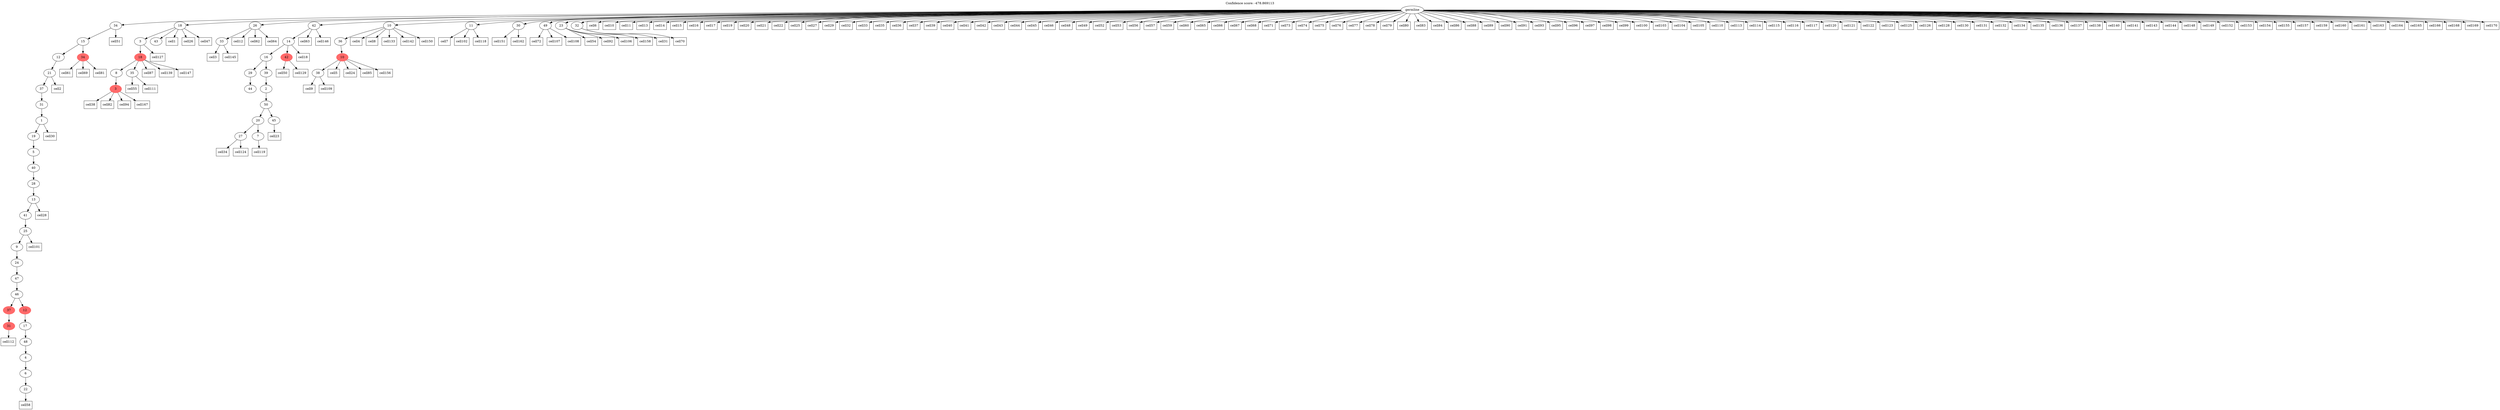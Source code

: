 digraph g {
	"53" -> "54";
	"54" [color=indianred1, style=filled, label="31"];
	"51" -> "52";
	"52" [label="22"];
	"50" -> "51";
	"51" [label="6"];
	"49" -> "50";
	"50" [label="4"];
	"48" -> "49";
	"49" [label="48"];
	"47" -> "48";
	"48" [label="17"];
	"46" -> "47";
	"47" [color=indianred1, style=filled, label="12"];
	"46" -> "53";
	"53" [color=indianred1, style=filled, label="37"];
	"45" -> "46";
	"46" [label="46"];
	"44" -> "45";
	"45" [label="47"];
	"43" -> "44";
	"44" [label="24"];
	"42" -> "43";
	"43" [label="9"];
	"41" -> "42";
	"42" [label="25"];
	"40" -> "41";
	"41" [label="41"];
	"39" -> "40";
	"40" [label="13"];
	"38" -> "39";
	"39" [label="28"];
	"37" -> "38";
	"38" [label="40"];
	"36" -> "37";
	"37" [label="5"];
	"35" -> "36";
	"36" [label="19"];
	"34" -> "35";
	"35" [label="1"];
	"33" -> "34";
	"34" [label="31"];
	"32" -> "33";
	"33" [label="37"];
	"31" -> "32";
	"32" [label="21"];
	"30" -> "31";
	"31" [label="12"];
	"30" -> "55";
	"55" [color=indianred1, style=filled, label="34"];
	"29" -> "30";
	"30" [label="15"];
	"24" -> "25";
	"25" [color=indianred1, style=filled, label="3"];
	"23" -> "24";
	"24" [label="8"];
	"23" -> "26";
	"26" [label="35"];
	"22" -> "23";
	"23" [color=indianred1, style=filled, label="18"];
	"21" -> "22";
	"22" [label="3"];
	"21" -> "27";
	"27" [label="43"];
	"19" -> "20";
	"20" [label="33"];
	"15" -> "16";
	"16" [label="44"];
	"11" -> "12";
	"12" [label="27"];
	"11" -> "13";
	"13" [label="7"];
	"10" -> "11";
	"11" [label="20"];
	"10" -> "14";
	"14" [label="45"];
	"9" -> "10";
	"10" [label="50"];
	"8" -> "9";
	"9" [label="2"];
	"7" -> "8";
	"8" [label="39"];
	"7" -> "15";
	"15" [label="29"];
	"6" -> "7";
	"7" [label="16"];
	"6" -> "17";
	"17" [color=indianred1, style=filled, label="42"];
	"5" -> "6";
	"6" [label="14"];
	"3" -> "4";
	"4" [label="38"];
	"2" -> "3";
	"3" [color=indianred1, style=filled, label="10"];
	"1" -> "2";
	"2" [label="36"];
	"0" -> "1";
	"1" [label="10"];
	"0" -> "5";
	"5" [label="42"];
	"0" -> "18";
	"18" [label="11"];
	"0" -> "19";
	"19" [label="26"];
	"0" -> "21";
	"21" [label="18"];
	"0" -> "28";
	"28" [label="30"];
	"0" -> "29";
	"29" [label="34"];
	"0" -> "56";
	"56" [label="49"];
	"0" -> "57";
	"57" [label="23"];
	"0" -> "58";
	"58" [label="32"];
	"0" [label="germline"];
	"21" -> "cell1";
	"cell1" [shape=box];
	"32" -> "cell2";
	"cell2" [shape=box];
	"20" -> "cell3";
	"cell3" [shape=box];
	"1" -> "cell4";
	"cell4" [shape=box];
	"3" -> "cell5";
	"cell5" [shape=box];
	"0" -> "cell6";
	"cell6" [shape=box];
	"18" -> "cell7";
	"cell7" [shape=box];
	"1" -> "cell8";
	"cell8" [shape=box];
	"4" -> "cell9";
	"cell9" [shape=box];
	"0" -> "cell10";
	"cell10" [shape=box];
	"0" -> "cell11";
	"cell11" [shape=box];
	"19" -> "cell12";
	"cell12" [shape=box];
	"0" -> "cell13";
	"cell13" [shape=box];
	"0" -> "cell14";
	"cell14" [shape=box];
	"0" -> "cell15";
	"cell15" [shape=box];
	"0" -> "cell16";
	"cell16" [shape=box];
	"0" -> "cell17";
	"cell17" [shape=box];
	"6" -> "cell18";
	"cell18" [shape=box];
	"0" -> "cell19";
	"cell19" [shape=box];
	"0" -> "cell20";
	"cell20" [shape=box];
	"0" -> "cell21";
	"cell21" [shape=box];
	"0" -> "cell22";
	"cell22" [shape=box];
	"14" -> "cell23";
	"cell23" [shape=box];
	"3" -> "cell24";
	"cell24" [shape=box];
	"0" -> "cell25";
	"cell25" [shape=box];
	"21" -> "cell26";
	"cell26" [shape=box];
	"0" -> "cell27";
	"cell27" [shape=box];
	"40" -> "cell28";
	"cell28" [shape=box];
	"0" -> "cell29";
	"cell29" [shape=box];
	"35" -> "cell30";
	"cell30" [shape=box];
	"58" -> "cell31";
	"cell31" [shape=box];
	"0" -> "cell32";
	"cell32" [shape=box];
	"0" -> "cell33";
	"cell33" [shape=box];
	"12" -> "cell34";
	"cell34" [shape=box];
	"0" -> "cell35";
	"cell35" [shape=box];
	"0" -> "cell36";
	"cell36" [shape=box];
	"0" -> "cell37";
	"cell37" [shape=box];
	"25" -> "cell38";
	"cell38" [shape=box];
	"0" -> "cell39";
	"cell39" [shape=box];
	"0" -> "cell40";
	"cell40" [shape=box];
	"0" -> "cell41";
	"cell41" [shape=box];
	"0" -> "cell42";
	"cell42" [shape=box];
	"0" -> "cell43";
	"cell43" [shape=box];
	"0" -> "cell44";
	"cell44" [shape=box];
	"0" -> "cell45";
	"cell45" [shape=box];
	"0" -> "cell46";
	"cell46" [shape=box];
	"21" -> "cell47";
	"cell47" [shape=box];
	"0" -> "cell48";
	"cell48" [shape=box];
	"0" -> "cell49";
	"cell49" [shape=box];
	"17" -> "cell50";
	"cell50" [shape=box];
	"29" -> "cell51";
	"cell51" [shape=box];
	"0" -> "cell52";
	"cell52" [shape=box];
	"0" -> "cell53";
	"cell53" [shape=box];
	"57" -> "cell54";
	"cell54" [shape=box];
	"26" -> "cell55";
	"cell55" [shape=box];
	"0" -> "cell56";
	"cell56" [shape=box];
	"0" -> "cell57";
	"cell57" [shape=box];
	"52" -> "cell58";
	"cell58" [shape=box];
	"0" -> "cell59";
	"cell59" [shape=box];
	"0" -> "cell60";
	"cell60" [shape=box];
	"55" -> "cell61";
	"cell61" [shape=box];
	"19" -> "cell62";
	"cell62" [shape=box];
	"5" -> "cell63";
	"cell63" [shape=box];
	"19" -> "cell64";
	"cell64" [shape=box];
	"0" -> "cell65";
	"cell65" [shape=box];
	"0" -> "cell66";
	"cell66" [shape=box];
	"0" -> "cell67";
	"cell67" [shape=box];
	"0" -> "cell68";
	"cell68" [shape=box];
	"55" -> "cell69";
	"cell69" [shape=box];
	"58" -> "cell70";
	"cell70" [shape=box];
	"0" -> "cell71";
	"cell71" [shape=box];
	"56" -> "cell72";
	"cell72" [shape=box];
	"0" -> "cell73";
	"cell73" [shape=box];
	"0" -> "cell74";
	"cell74" [shape=box];
	"0" -> "cell75";
	"cell75" [shape=box];
	"0" -> "cell76";
	"cell76" [shape=box];
	"0" -> "cell77";
	"cell77" [shape=box];
	"0" -> "cell78";
	"cell78" [shape=box];
	"0" -> "cell79";
	"cell79" [shape=box];
	"0" -> "cell80";
	"cell80" [shape=box];
	"55" -> "cell81";
	"cell81" [shape=box];
	"25" -> "cell82";
	"cell82" [shape=box];
	"0" -> "cell83";
	"cell83" [shape=box];
	"0" -> "cell84";
	"cell84" [shape=box];
	"3" -> "cell85";
	"cell85" [shape=box];
	"0" -> "cell86";
	"cell86" [shape=box];
	"23" -> "cell87";
	"cell87" [shape=box];
	"0" -> "cell88";
	"cell88" [shape=box];
	"0" -> "cell89";
	"cell89" [shape=box];
	"0" -> "cell90";
	"cell90" [shape=box];
	"0" -> "cell91";
	"cell91" [shape=box];
	"57" -> "cell92";
	"cell92" [shape=box];
	"0" -> "cell93";
	"cell93" [shape=box];
	"25" -> "cell94";
	"cell94" [shape=box];
	"0" -> "cell95";
	"cell95" [shape=box];
	"0" -> "cell96";
	"cell96" [shape=box];
	"0" -> "cell97";
	"cell97" [shape=box];
	"0" -> "cell98";
	"cell98" [shape=box];
	"0" -> "cell99";
	"cell99" [shape=box];
	"0" -> "cell100";
	"cell100" [shape=box];
	"42" -> "cell101";
	"cell101" [shape=box];
	"18" -> "cell102";
	"cell102" [shape=box];
	"0" -> "cell103";
	"cell103" [shape=box];
	"0" -> "cell104";
	"cell104" [shape=box];
	"0" -> "cell105";
	"cell105" [shape=box];
	"57" -> "cell106";
	"cell106" [shape=box];
	"56" -> "cell107";
	"cell107" [shape=box];
	"56" -> "cell108";
	"cell108" [shape=box];
	"4" -> "cell109";
	"cell109" [shape=box];
	"0" -> "cell110";
	"cell110" [shape=box];
	"26" -> "cell111";
	"cell111" [shape=box];
	"54" -> "cell112";
	"cell112" [shape=box];
	"0" -> "cell113";
	"cell113" [shape=box];
	"0" -> "cell114";
	"cell114" [shape=box];
	"0" -> "cell115";
	"cell115" [shape=box];
	"0" -> "cell116";
	"cell116" [shape=box];
	"0" -> "cell117";
	"cell117" [shape=box];
	"18" -> "cell118";
	"cell118" [shape=box];
	"13" -> "cell119";
	"cell119" [shape=box];
	"0" -> "cell120";
	"cell120" [shape=box];
	"0" -> "cell121";
	"cell121" [shape=box];
	"0" -> "cell122";
	"cell122" [shape=box];
	"0" -> "cell123";
	"cell123" [shape=box];
	"12" -> "cell124";
	"cell124" [shape=box];
	"0" -> "cell125";
	"cell125" [shape=box];
	"0" -> "cell126";
	"cell126" [shape=box];
	"22" -> "cell127";
	"cell127" [shape=box];
	"0" -> "cell128";
	"cell128" [shape=box];
	"17" -> "cell129";
	"cell129" [shape=box];
	"0" -> "cell130";
	"cell130" [shape=box];
	"0" -> "cell131";
	"cell131" [shape=box];
	"0" -> "cell132";
	"cell132" [shape=box];
	"1" -> "cell133";
	"cell133" [shape=box];
	"0" -> "cell134";
	"cell134" [shape=box];
	"0" -> "cell135";
	"cell135" [shape=box];
	"0" -> "cell136";
	"cell136" [shape=box];
	"0" -> "cell137";
	"cell137" [shape=box];
	"0" -> "cell138";
	"cell138" [shape=box];
	"23" -> "cell139";
	"cell139" [shape=box];
	"0" -> "cell140";
	"cell140" [shape=box];
	"0" -> "cell141";
	"cell141" [shape=box];
	"1" -> "cell142";
	"cell142" [shape=box];
	"0" -> "cell143";
	"cell143" [shape=box];
	"0" -> "cell144";
	"cell144" [shape=box];
	"20" -> "cell145";
	"cell145" [shape=box];
	"5" -> "cell146";
	"cell146" [shape=box];
	"23" -> "cell147";
	"cell147" [shape=box];
	"0" -> "cell148";
	"cell148" [shape=box];
	"0" -> "cell149";
	"cell149" [shape=box];
	"1" -> "cell150";
	"cell150" [shape=box];
	"28" -> "cell151";
	"cell151" [shape=box];
	"0" -> "cell152";
	"cell152" [shape=box];
	"0" -> "cell153";
	"cell153" [shape=box];
	"0" -> "cell154";
	"cell154" [shape=box];
	"0" -> "cell155";
	"cell155" [shape=box];
	"3" -> "cell156";
	"cell156" [shape=box];
	"0" -> "cell157";
	"cell157" [shape=box];
	"57" -> "cell158";
	"cell158" [shape=box];
	"0" -> "cell159";
	"cell159" [shape=box];
	"0" -> "cell160";
	"cell160" [shape=box];
	"0" -> "cell161";
	"cell161" [shape=box];
	"28" -> "cell162";
	"cell162" [shape=box];
	"0" -> "cell163";
	"cell163" [shape=box];
	"0" -> "cell164";
	"cell164" [shape=box];
	"0" -> "cell165";
	"cell165" [shape=box];
	"0" -> "cell166";
	"cell166" [shape=box];
	"25" -> "cell167";
	"cell167" [shape=box];
	"0" -> "cell168";
	"cell168" [shape=box];
	"0" -> "cell169";
	"cell169" [shape=box];
	"0" -> "cell170";
	"cell170" [shape=box];
	labelloc="t";
	label="Confidence score: -478.869113";
}
